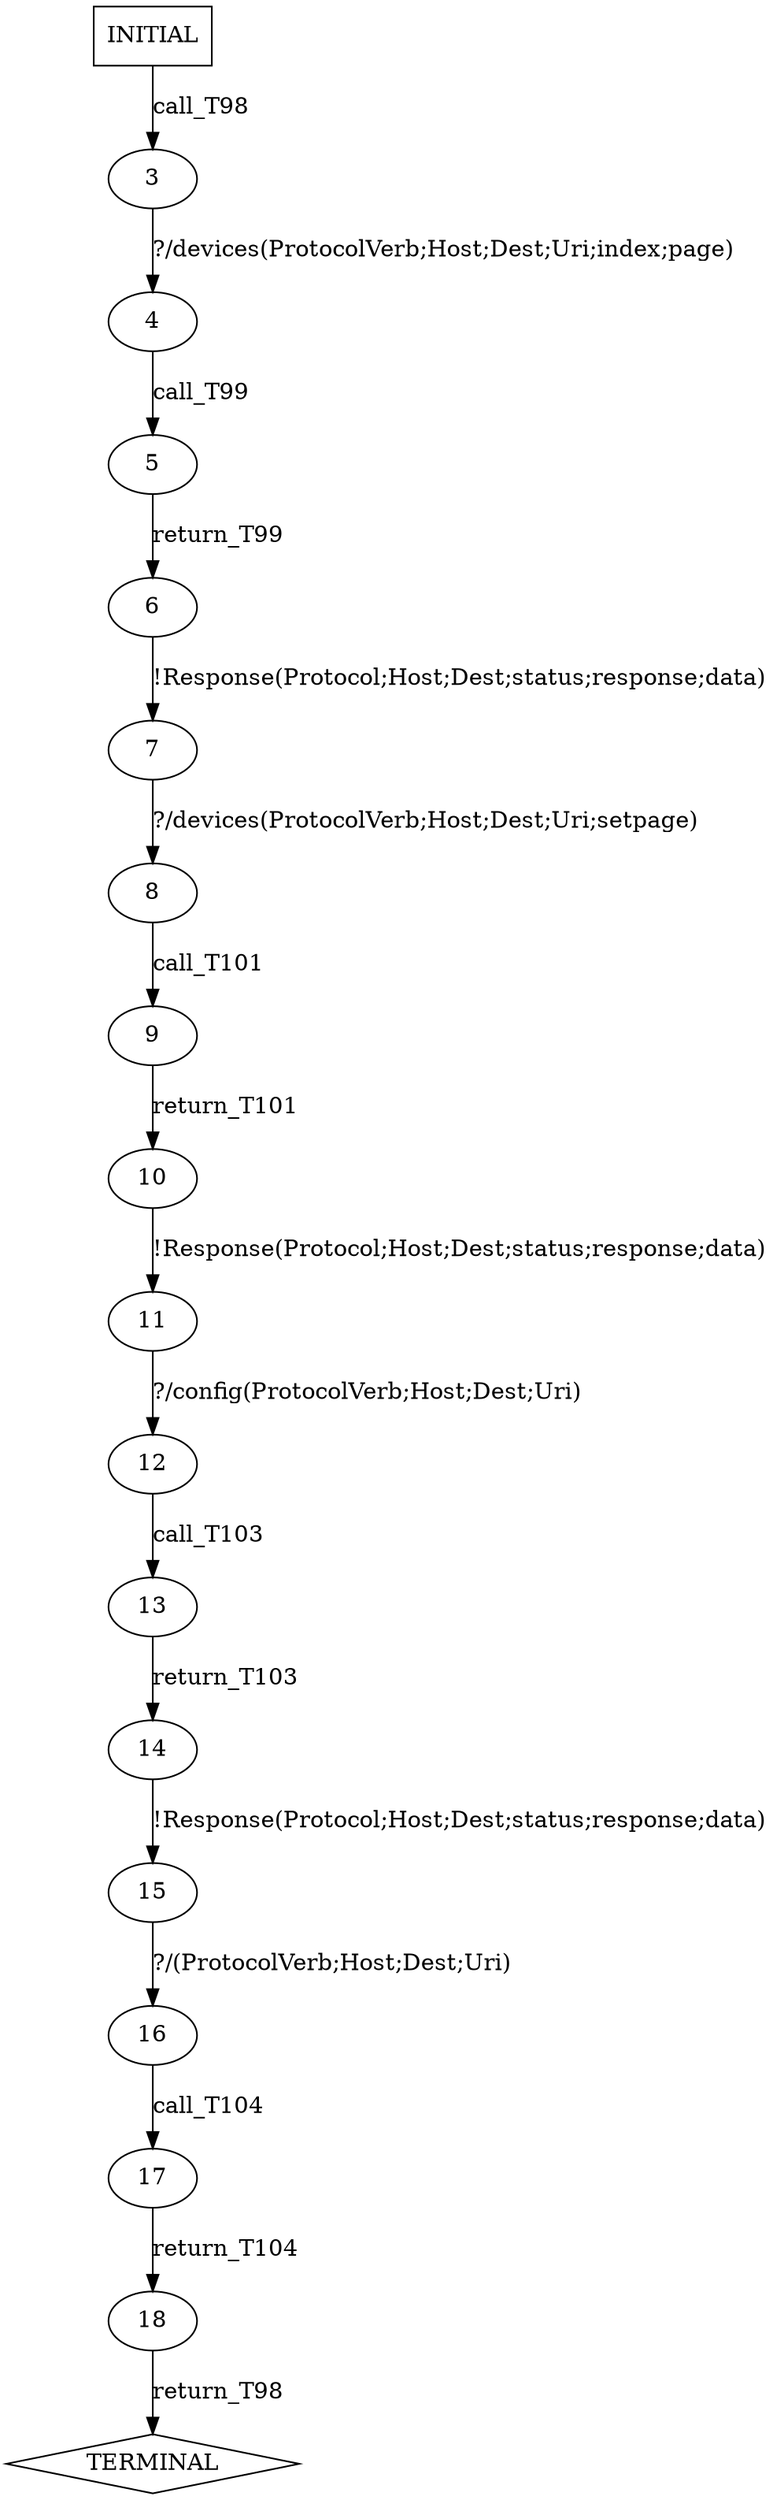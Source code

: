 digraph G {
  0 [label="INITIAL",shape=box];
  1 [label="TERMINAL",shape=diamond];
  3 [label="3"];
  4 [label="4"];
  5 [label="5"];
  6 [label="6"];
  7 [label="7"];
  8 [label="8"];
  9 [label="9"];
  10 [label="10"];
  11 [label="11"];
  12 [label="12"];
  13 [label="13"];
  14 [label="14"];
  15 [label="15"];
  16 [label="16"];
  17 [label="17"];
  18 [label="18"];
0->3 [label="call_T98"];
3->4 [label="?/devices(ProtocolVerb;Host;Dest;Uri;index;page)"];
4->5 [label="call_T99"];
5->6 [label="return_T99"];
6->7 [label="!Response(Protocol;Host;Dest;status;response;data)"];
7->8 [label="?/devices(ProtocolVerb;Host;Dest;Uri;setpage)"];
8->9 [label="call_T101"];
9->10 [label="return_T101"];
10->11 [label="!Response(Protocol;Host;Dest;status;response;data)"];
11->12 [label="?/config(ProtocolVerb;Host;Dest;Uri)"];
12->13 [label="call_T103"];
13->14 [label="return_T103"];
14->15 [label="!Response(Protocol;Host;Dest;status;response;data)"];
15->16 [label="?/(ProtocolVerb;Host;Dest;Uri)"];
16->17 [label="call_T104"];
17->18 [label="return_T104"];
18->1 [label="return_T98"];
}
